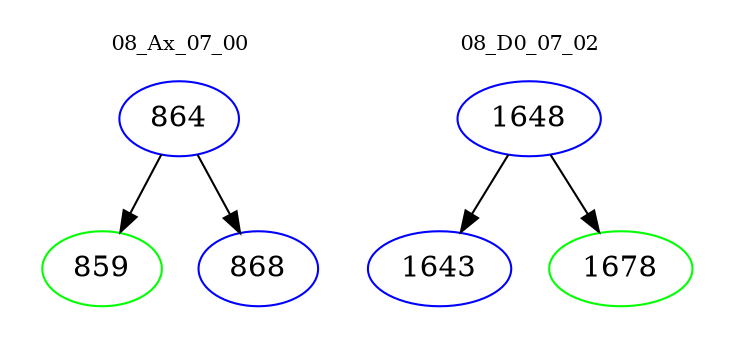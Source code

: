 digraph{
subgraph cluster_0 {
color = white
label = "08_Ax_07_00";
fontsize=10;
T0_864 [label="864", color="blue"]
T0_864 -> T0_859 [color="black"]
T0_859 [label="859", color="green"]
T0_864 -> T0_868 [color="black"]
T0_868 [label="868", color="blue"]
}
subgraph cluster_1 {
color = white
label = "08_D0_07_02";
fontsize=10;
T1_1648 [label="1648", color="blue"]
T1_1648 -> T1_1643 [color="black"]
T1_1643 [label="1643", color="blue"]
T1_1648 -> T1_1678 [color="black"]
T1_1678 [label="1678", color="green"]
}
}
